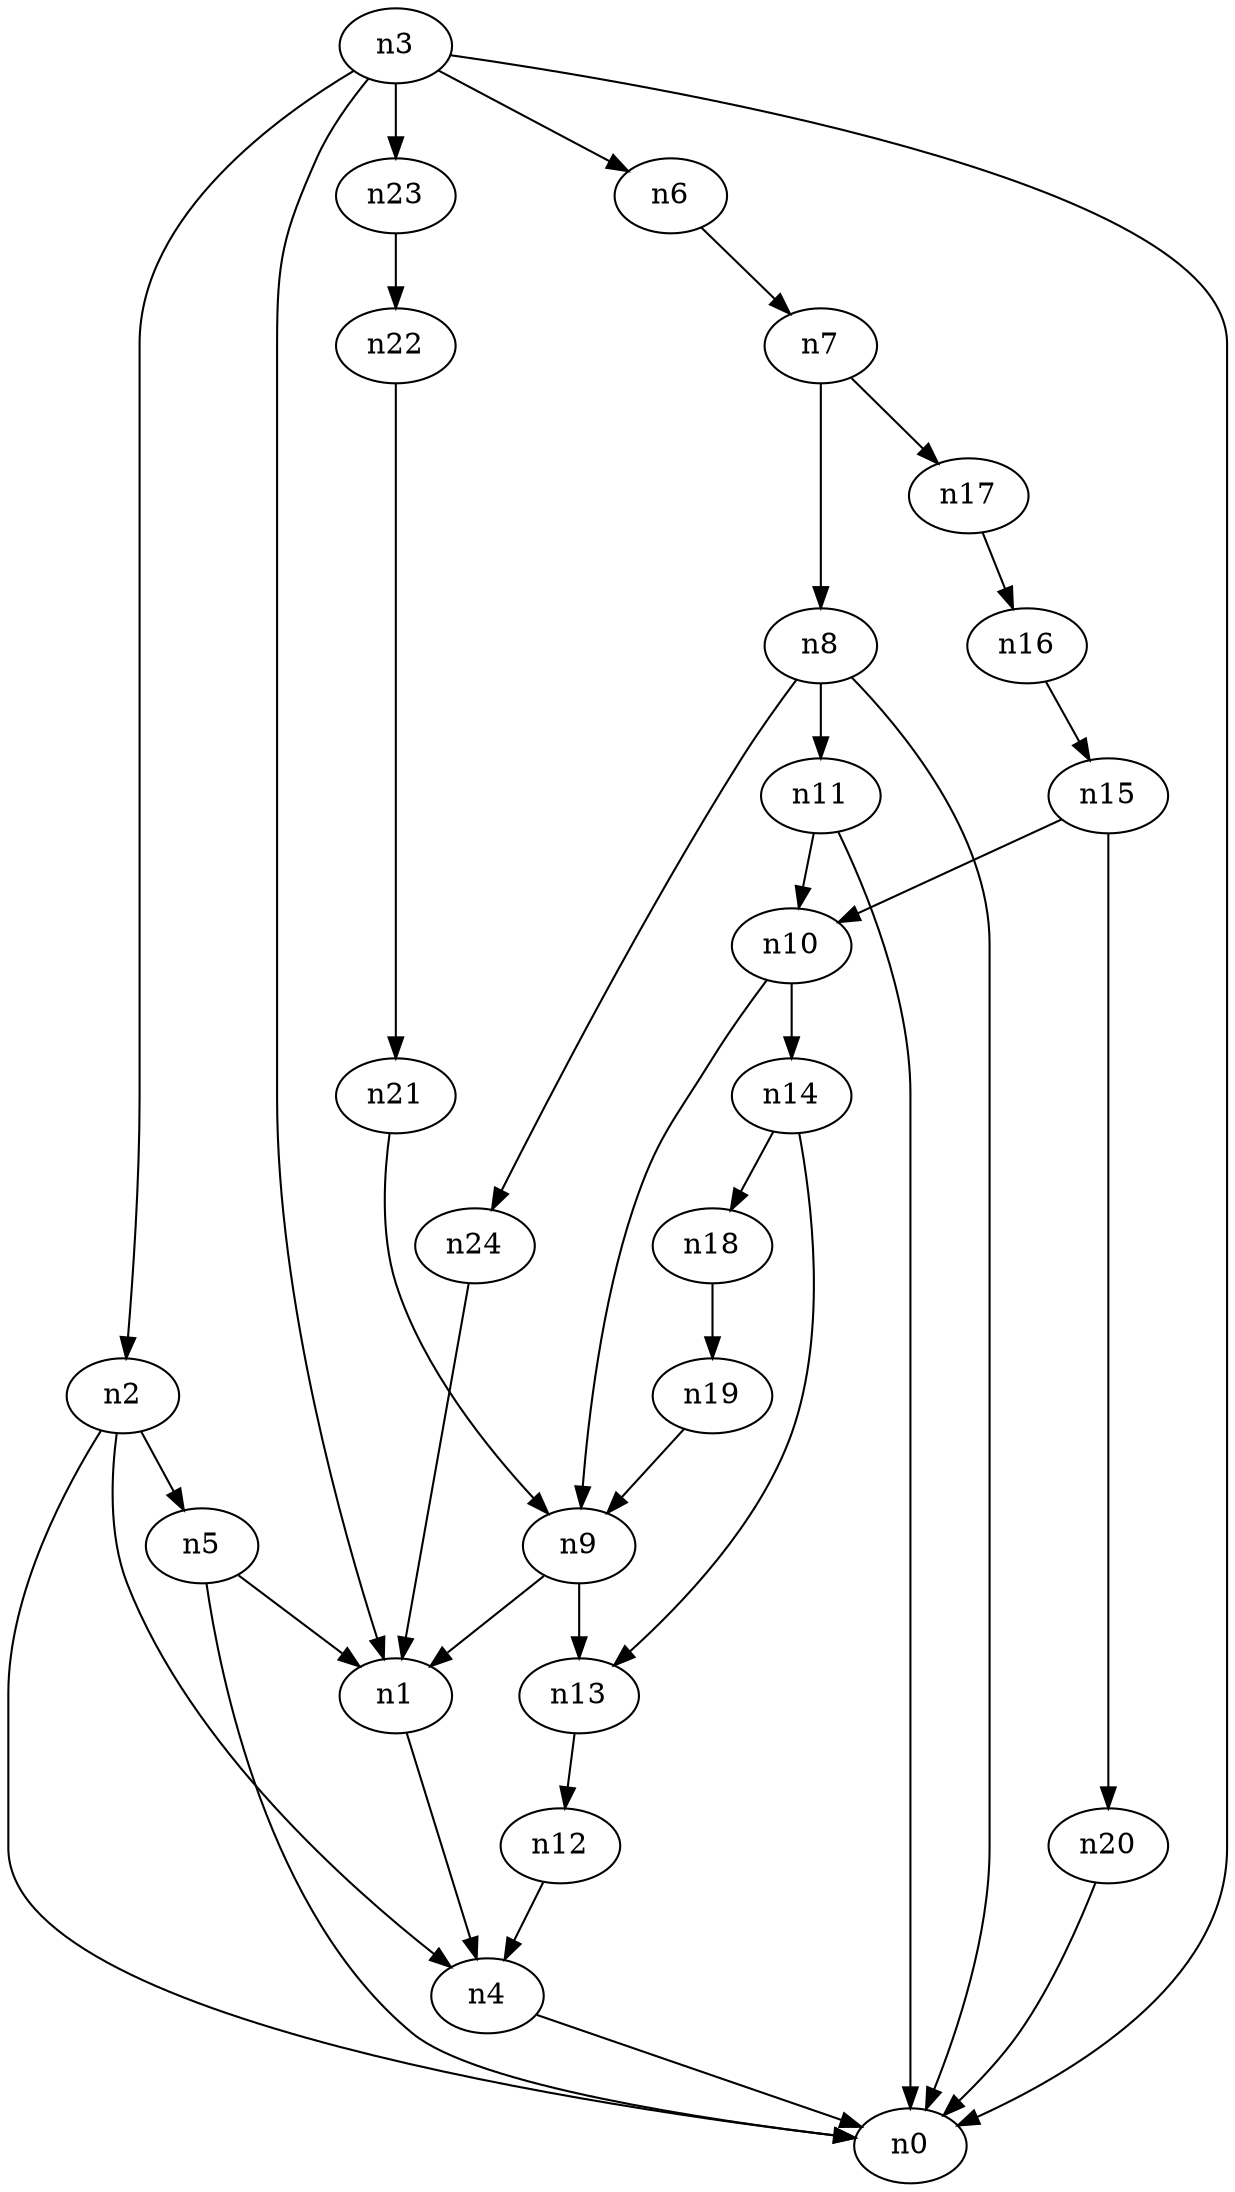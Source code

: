 digraph G {
	n1 -> n4	 [_graphml_id=e4];
	n2 -> n0	 [_graphml_id=e22];
	n2 -> n4	 [_graphml_id=e7];
	n2 -> n5	 [_graphml_id=e8];
	n3 -> n0	 [_graphml_id=e0];
	n3 -> n1	 [_graphml_id=e3];
	n3 -> n2	 [_graphml_id=e6];
	n3 -> n6	 [_graphml_id=e9];
	n3 -> n23	 [_graphml_id=e36];
	n4 -> n0	 [_graphml_id=e1];
	n5 -> n0	 [_graphml_id=e2];
	n5 -> n1	 [_graphml_id=e5];
	n6 -> n7	 [_graphml_id=e10];
	n7 -> n8	 [_graphml_id=e11];
	n7 -> n17	 [_graphml_id=e26];
	n8 -> n0	 [_graphml_id=e12];
	n8 -> n11	 [_graphml_id=e16];
	n8 -> n24	 [_graphml_id=e37];
	n9 -> n1	 [_graphml_id=e13];
	n9 -> n13	 [_graphml_id=e19];
	n10 -> n9	 [_graphml_id=e14];
	n10 -> n14	 [_graphml_id=e21];
	n11 -> n0	 [_graphml_id=e32];
	n11 -> n10	 [_graphml_id=e15];
	n12 -> n4	 [_graphml_id=e17];
	n13 -> n12	 [_graphml_id=e18];
	n14 -> n13	 [_graphml_id=e20];
	n14 -> n18	 [_graphml_id=e27];
	n15 -> n10	 [_graphml_id=e23];
	n15 -> n20	 [_graphml_id=e30];
	n16 -> n15	 [_graphml_id=e24];
	n17 -> n16	 [_graphml_id=e25];
	n18 -> n19	 [_graphml_id=e28];
	n19 -> n9	 [_graphml_id=e29];
	n20 -> n0	 [_graphml_id=e31];
	n21 -> n9	 [_graphml_id=e33];
	n22 -> n21	 [_graphml_id=e34];
	n23 -> n22	 [_graphml_id=e35];
	n24 -> n1	 [_graphml_id=e38];
}
